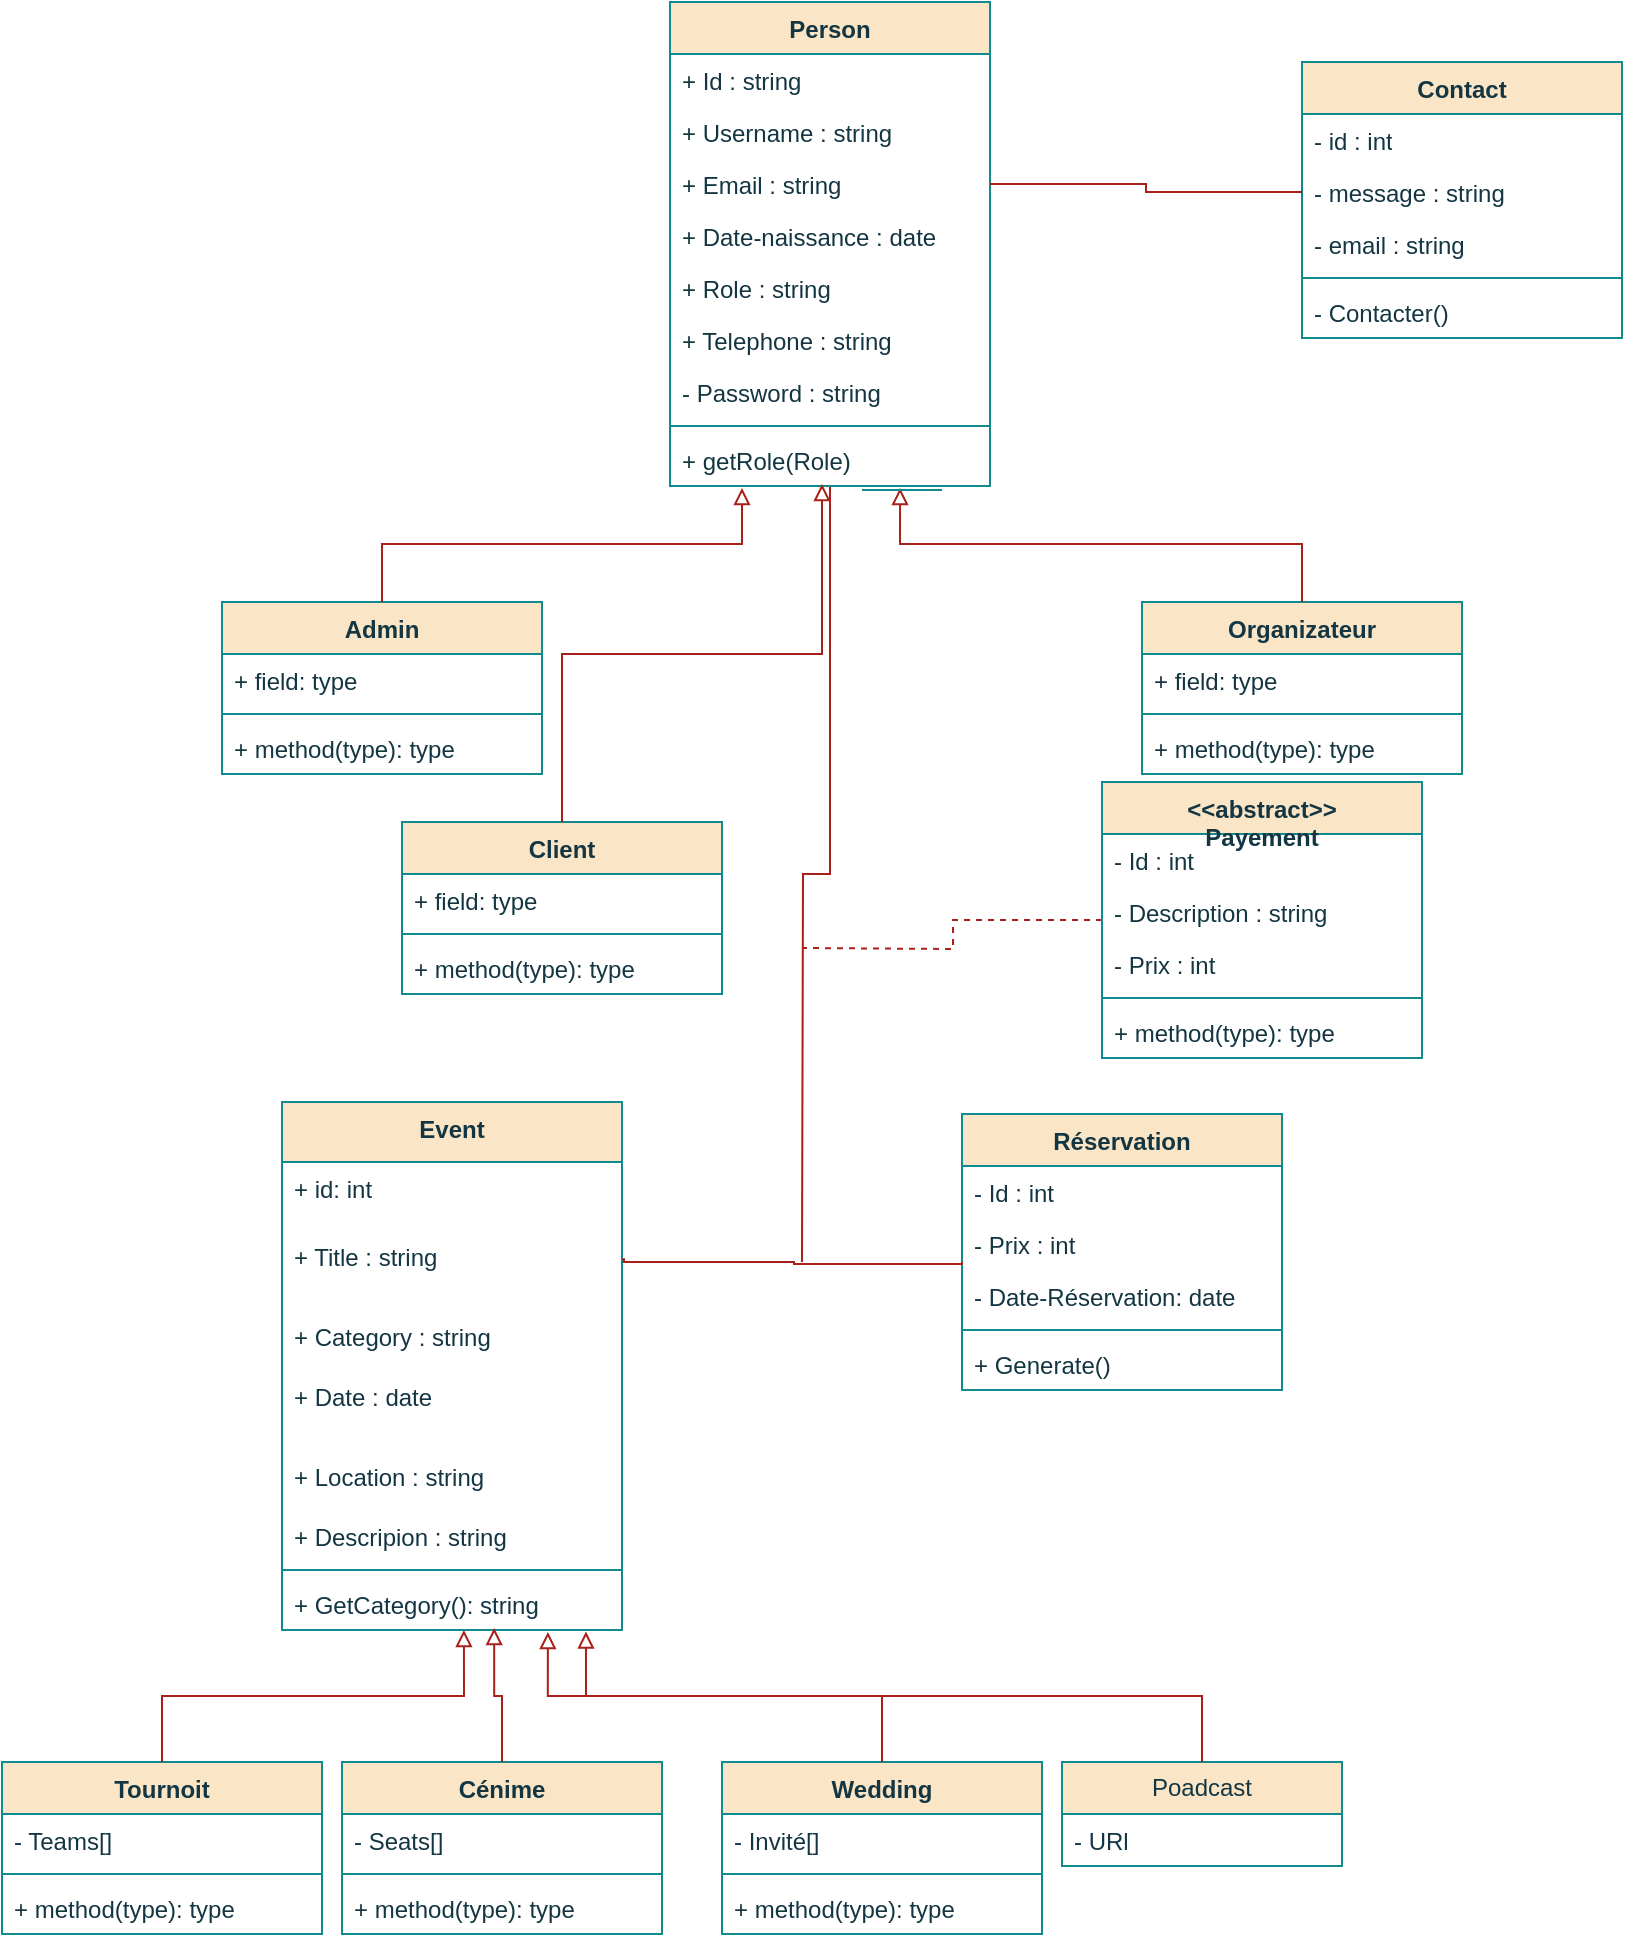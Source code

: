 <mxfile version="22.1.18" type="device">
  <diagram id="C5RBs43oDa-KdzZeNtuy" name="Page-1">
    <mxGraphModel dx="926" dy="1771" grid="1" gridSize="10" guides="1" tooltips="1" connect="1" arrows="1" fold="1" page="1" pageScale="1" pageWidth="827" pageHeight="1169" math="0" shadow="0">
      <root>
        <mxCell id="WIyWlLk6GJQsqaUBKTNV-0" />
        <mxCell id="WIyWlLk6GJQsqaUBKTNV-1" parent="WIyWlLk6GJQsqaUBKTNV-0" />
        <mxCell id="C8Jg4GLOTaOP1UVlrHv9-0" value="Event" style="swimlane;fontStyle=1;align=center;verticalAlign=top;childLayout=stackLayout;horizontal=1;startSize=30;horizontalStack=0;resizeParent=1;resizeParentMax=0;resizeLast=0;collapsible=1;marginBottom=0;whiteSpace=wrap;html=1;labelBackgroundColor=none;fillColor=#FAE5C7;strokeColor=#0F8B8D;fontColor=#143642;" parent="WIyWlLk6GJQsqaUBKTNV-1" vertex="1">
          <mxGeometry x="140" y="300" width="170" height="264" as="geometry">
            <mxRectangle x="170" y="280" width="70" height="30" as="alternateBounds" />
          </mxGeometry>
        </mxCell>
        <mxCell id="C8Jg4GLOTaOP1UVlrHv9-5" value="+ id: int" style="text;strokeColor=none;fillColor=none;align=left;verticalAlign=top;spacingLeft=4;spacingRight=4;overflow=hidden;rotatable=0;points=[[0,0.5],[1,0.5]];portConstraint=eastwest;whiteSpace=wrap;html=1;labelBackgroundColor=none;fontColor=#143642;" parent="C8Jg4GLOTaOP1UVlrHv9-0" vertex="1">
          <mxGeometry y="30" width="170" height="34" as="geometry" />
        </mxCell>
        <mxCell id="C8Jg4GLOTaOP1UVlrHv9-1" value="+ Title : string" style="text;strokeColor=none;fillColor=none;align=left;verticalAlign=top;spacingLeft=4;spacingRight=4;overflow=hidden;rotatable=0;points=[[0,0.5],[1,0.5]];portConstraint=eastwest;whiteSpace=wrap;html=1;labelBackgroundColor=none;fontColor=#143642;" parent="C8Jg4GLOTaOP1UVlrHv9-0" vertex="1">
          <mxGeometry y="64" width="170" height="40" as="geometry" />
        </mxCell>
        <mxCell id="C8Jg4GLOTaOP1UVlrHv9-6" value="+ Category : string" style="text;strokeColor=none;fillColor=none;align=left;verticalAlign=top;spacingLeft=4;spacingRight=4;overflow=hidden;rotatable=0;points=[[0,0.5],[1,0.5]];portConstraint=eastwest;whiteSpace=wrap;html=1;labelBackgroundColor=none;fontColor=#143642;" parent="C8Jg4GLOTaOP1UVlrHv9-0" vertex="1">
          <mxGeometry y="104" width="170" height="30" as="geometry" />
        </mxCell>
        <mxCell id="C8Jg4GLOTaOP1UVlrHv9-7" value="+ Date : date" style="text;strokeColor=none;fillColor=none;align=left;verticalAlign=top;spacingLeft=4;spacingRight=4;overflow=hidden;rotatable=0;points=[[0,0.5],[1,0.5]];portConstraint=eastwest;whiteSpace=wrap;html=1;labelBackgroundColor=none;fontColor=#143642;" parent="C8Jg4GLOTaOP1UVlrHv9-0" vertex="1">
          <mxGeometry y="134" width="170" height="40" as="geometry" />
        </mxCell>
        <mxCell id="C8Jg4GLOTaOP1UVlrHv9-8" value="+ Location : string" style="text;strokeColor=none;fillColor=none;align=left;verticalAlign=top;spacingLeft=4;spacingRight=4;overflow=hidden;rotatable=0;points=[[0,0.5],[1,0.5]];portConstraint=eastwest;whiteSpace=wrap;html=1;labelBackgroundColor=none;fontColor=#143642;" parent="C8Jg4GLOTaOP1UVlrHv9-0" vertex="1">
          <mxGeometry y="174" width="170" height="30" as="geometry" />
        </mxCell>
        <mxCell id="k6aC6SXD4nIpMiGlG9l8-5" value="+ Descripion : string" style="text;strokeColor=none;fillColor=none;align=left;verticalAlign=top;spacingLeft=4;spacingRight=4;overflow=hidden;rotatable=0;points=[[0,0.5],[1,0.5]];portConstraint=eastwest;whiteSpace=wrap;html=1;labelBackgroundColor=none;fontColor=#143642;" vertex="1" parent="C8Jg4GLOTaOP1UVlrHv9-0">
          <mxGeometry y="204" width="170" height="26" as="geometry" />
        </mxCell>
        <mxCell id="C8Jg4GLOTaOP1UVlrHv9-2" value="" style="line;strokeWidth=1;fillColor=none;align=left;verticalAlign=middle;spacingTop=-1;spacingLeft=3;spacingRight=3;rotatable=0;labelPosition=right;points=[];portConstraint=eastwest;labelBackgroundColor=none;strokeColor=#0F8B8D;fontColor=#143642;" parent="C8Jg4GLOTaOP1UVlrHv9-0" vertex="1">
          <mxGeometry y="230" width="170" height="8" as="geometry" />
        </mxCell>
        <mxCell id="C8Jg4GLOTaOP1UVlrHv9-3" value="+ GetCategory(): string" style="text;strokeColor=none;fillColor=none;align=left;verticalAlign=top;spacingLeft=4;spacingRight=4;overflow=hidden;rotatable=0;points=[[0,0.5],[1,0.5]];portConstraint=eastwest;whiteSpace=wrap;html=1;labelBackgroundColor=none;fontColor=#143642;" parent="C8Jg4GLOTaOP1UVlrHv9-0" vertex="1">
          <mxGeometry y="238" width="170" height="26" as="geometry" />
        </mxCell>
        <mxCell id="C8Jg4GLOTaOP1UVlrHv9-9" value="Tournoit" style="swimlane;fontStyle=1;align=center;verticalAlign=top;childLayout=stackLayout;horizontal=1;startSize=26;horizontalStack=0;resizeParent=1;resizeParentMax=0;resizeLast=0;collapsible=1;marginBottom=0;whiteSpace=wrap;html=1;labelBackgroundColor=none;fillColor=#FAE5C7;strokeColor=#0F8B8D;fontColor=#143642;" parent="WIyWlLk6GJQsqaUBKTNV-1" vertex="1">
          <mxGeometry y="630" width="160" height="86" as="geometry" />
        </mxCell>
        <mxCell id="C8Jg4GLOTaOP1UVlrHv9-10" value="- Teams[]" style="text;strokeColor=none;fillColor=none;align=left;verticalAlign=top;spacingLeft=4;spacingRight=4;overflow=hidden;rotatable=0;points=[[0,0.5],[1,0.5]];portConstraint=eastwest;whiteSpace=wrap;html=1;labelBackgroundColor=none;fontColor=#143642;" parent="C8Jg4GLOTaOP1UVlrHv9-9" vertex="1">
          <mxGeometry y="26" width="160" height="26" as="geometry" />
        </mxCell>
        <mxCell id="C8Jg4GLOTaOP1UVlrHv9-11" value="" style="line;strokeWidth=1;fillColor=none;align=left;verticalAlign=middle;spacingTop=-1;spacingLeft=3;spacingRight=3;rotatable=0;labelPosition=right;points=[];portConstraint=eastwest;labelBackgroundColor=none;strokeColor=#0F8B8D;fontColor=#143642;" parent="C8Jg4GLOTaOP1UVlrHv9-9" vertex="1">
          <mxGeometry y="52" width="160" height="8" as="geometry" />
        </mxCell>
        <mxCell id="C8Jg4GLOTaOP1UVlrHv9-12" value="+ method(type): type" style="text;strokeColor=none;fillColor=none;align=left;verticalAlign=top;spacingLeft=4;spacingRight=4;overflow=hidden;rotatable=0;points=[[0,0.5],[1,0.5]];portConstraint=eastwest;whiteSpace=wrap;html=1;labelBackgroundColor=none;fontColor=#143642;" parent="C8Jg4GLOTaOP1UVlrHv9-9" vertex="1">
          <mxGeometry y="60" width="160" height="26" as="geometry" />
        </mxCell>
        <mxCell id="C8Jg4GLOTaOP1UVlrHv9-13" style="edgeStyle=orthogonalEdgeStyle;rounded=0;orthogonalLoop=1;jettySize=auto;html=1;entryX=0.535;entryY=1;entryDx=0;entryDy=0;entryPerimeter=0;strokeWidth=1;endArrow=block;endFill=0;labelBackgroundColor=none;fontColor=default;strokeColor=#A8201A;" parent="WIyWlLk6GJQsqaUBKTNV-1" source="C8Jg4GLOTaOP1UVlrHv9-9" target="C8Jg4GLOTaOP1UVlrHv9-3" edge="1">
          <mxGeometry relative="1" as="geometry" />
        </mxCell>
        <mxCell id="C8Jg4GLOTaOP1UVlrHv9-14" value="Cénime" style="swimlane;fontStyle=1;align=center;verticalAlign=top;childLayout=stackLayout;horizontal=1;startSize=26;horizontalStack=0;resizeParent=1;resizeParentMax=0;resizeLast=0;collapsible=1;marginBottom=0;whiteSpace=wrap;html=1;labelBackgroundColor=none;fillColor=#FAE5C7;strokeColor=#0F8B8D;fontColor=#143642;" parent="WIyWlLk6GJQsqaUBKTNV-1" vertex="1">
          <mxGeometry x="170" y="630" width="160" height="86" as="geometry" />
        </mxCell>
        <mxCell id="C8Jg4GLOTaOP1UVlrHv9-15" value="- Seats[]" style="text;strokeColor=none;fillColor=none;align=left;verticalAlign=top;spacingLeft=4;spacingRight=4;overflow=hidden;rotatable=0;points=[[0,0.5],[1,0.5]];portConstraint=eastwest;whiteSpace=wrap;html=1;labelBackgroundColor=none;fontColor=#143642;" parent="C8Jg4GLOTaOP1UVlrHv9-14" vertex="1">
          <mxGeometry y="26" width="160" height="26" as="geometry" />
        </mxCell>
        <mxCell id="C8Jg4GLOTaOP1UVlrHv9-16" value="" style="line;strokeWidth=1;fillColor=none;align=left;verticalAlign=middle;spacingTop=-1;spacingLeft=3;spacingRight=3;rotatable=0;labelPosition=right;points=[];portConstraint=eastwest;labelBackgroundColor=none;strokeColor=#0F8B8D;fontColor=#143642;" parent="C8Jg4GLOTaOP1UVlrHv9-14" vertex="1">
          <mxGeometry y="52" width="160" height="8" as="geometry" />
        </mxCell>
        <mxCell id="C8Jg4GLOTaOP1UVlrHv9-17" value="+ method(type): type" style="text;strokeColor=none;fillColor=none;align=left;verticalAlign=top;spacingLeft=4;spacingRight=4;overflow=hidden;rotatable=0;points=[[0,0.5],[1,0.5]];portConstraint=eastwest;whiteSpace=wrap;html=1;labelBackgroundColor=none;fontColor=#143642;" parent="C8Jg4GLOTaOP1UVlrHv9-14" vertex="1">
          <mxGeometry y="60" width="160" height="26" as="geometry" />
        </mxCell>
        <mxCell id="C8Jg4GLOTaOP1UVlrHv9-19" style="edgeStyle=orthogonalEdgeStyle;rounded=0;orthogonalLoop=1;jettySize=auto;html=1;entryX=0.624;entryY=0.962;entryDx=0;entryDy=0;entryPerimeter=0;endArrow=block;endFill=0;labelBackgroundColor=none;fontColor=default;strokeColor=#A8201A;" parent="WIyWlLk6GJQsqaUBKTNV-1" source="C8Jg4GLOTaOP1UVlrHv9-14" target="C8Jg4GLOTaOP1UVlrHv9-3" edge="1">
          <mxGeometry relative="1" as="geometry" />
        </mxCell>
        <mxCell id="C8Jg4GLOTaOP1UVlrHv9-23" value="Wedding" style="swimlane;fontStyle=1;align=center;verticalAlign=top;childLayout=stackLayout;horizontal=1;startSize=26;horizontalStack=0;resizeParent=1;resizeParentMax=0;resizeLast=0;collapsible=1;marginBottom=0;whiteSpace=wrap;html=1;labelBackgroundColor=none;fillColor=#FAE5C7;strokeColor=#0F8B8D;fontColor=#143642;" parent="WIyWlLk6GJQsqaUBKTNV-1" vertex="1">
          <mxGeometry x="360" y="630" width="160" height="86" as="geometry" />
        </mxCell>
        <mxCell id="C8Jg4GLOTaOP1UVlrHv9-24" value="- Invité[]" style="text;strokeColor=none;fillColor=none;align=left;verticalAlign=top;spacingLeft=4;spacingRight=4;overflow=hidden;rotatable=0;points=[[0,0.5],[1,0.5]];portConstraint=eastwest;whiteSpace=wrap;html=1;labelBackgroundColor=none;fontColor=#143642;" parent="C8Jg4GLOTaOP1UVlrHv9-23" vertex="1">
          <mxGeometry y="26" width="160" height="26" as="geometry" />
        </mxCell>
        <mxCell id="C8Jg4GLOTaOP1UVlrHv9-25" value="" style="line;strokeWidth=1;fillColor=none;align=left;verticalAlign=middle;spacingTop=-1;spacingLeft=3;spacingRight=3;rotatable=0;labelPosition=right;points=[];portConstraint=eastwest;labelBackgroundColor=none;strokeColor=#0F8B8D;fontColor=#143642;" parent="C8Jg4GLOTaOP1UVlrHv9-23" vertex="1">
          <mxGeometry y="52" width="160" height="8" as="geometry" />
        </mxCell>
        <mxCell id="C8Jg4GLOTaOP1UVlrHv9-26" value="+ method(type): type" style="text;strokeColor=none;fillColor=none;align=left;verticalAlign=top;spacingLeft=4;spacingRight=4;overflow=hidden;rotatable=0;points=[[0,0.5],[1,0.5]];portConstraint=eastwest;whiteSpace=wrap;html=1;labelBackgroundColor=none;fontColor=#143642;" parent="C8Jg4GLOTaOP1UVlrHv9-23" vertex="1">
          <mxGeometry y="60" width="160" height="26" as="geometry" />
        </mxCell>
        <mxCell id="C8Jg4GLOTaOP1UVlrHv9-27" style="edgeStyle=orthogonalEdgeStyle;rounded=0;orthogonalLoop=1;jettySize=auto;html=1;entryX=0.894;entryY=1.029;entryDx=0;entryDy=0;entryPerimeter=0;endArrow=block;endFill=0;labelBackgroundColor=none;fontColor=default;strokeColor=#A8201A;" parent="WIyWlLk6GJQsqaUBKTNV-1" source="C8Jg4GLOTaOP1UVlrHv9-23" target="C8Jg4GLOTaOP1UVlrHv9-3" edge="1">
          <mxGeometry relative="1" as="geometry" />
        </mxCell>
        <mxCell id="C8Jg4GLOTaOP1UVlrHv9-28" value="Réservation" style="swimlane;fontStyle=1;align=center;verticalAlign=top;childLayout=stackLayout;horizontal=1;startSize=26;horizontalStack=0;resizeParent=1;resizeParentMax=0;resizeLast=0;collapsible=1;marginBottom=0;whiteSpace=wrap;html=1;labelBackgroundColor=none;fillColor=#FAE5C7;strokeColor=#0F8B8D;fontColor=#143642;" parent="WIyWlLk6GJQsqaUBKTNV-1" vertex="1">
          <mxGeometry x="480" y="306" width="160" height="138" as="geometry" />
        </mxCell>
        <mxCell id="C8Jg4GLOTaOP1UVlrHv9-29" value="- Id : int" style="text;strokeColor=none;fillColor=none;align=left;verticalAlign=top;spacingLeft=4;spacingRight=4;overflow=hidden;rotatable=0;points=[[0,0.5],[1,0.5]];portConstraint=eastwest;whiteSpace=wrap;html=1;labelBackgroundColor=none;fontColor=#143642;" parent="C8Jg4GLOTaOP1UVlrHv9-28" vertex="1">
          <mxGeometry y="26" width="160" height="26" as="geometry" />
        </mxCell>
        <mxCell id="C8Jg4GLOTaOP1UVlrHv9-33" value="- Prix : int" style="text;strokeColor=none;fillColor=none;align=left;verticalAlign=top;spacingLeft=4;spacingRight=4;overflow=hidden;rotatable=0;points=[[0,0.5],[1,0.5]];portConstraint=eastwest;whiteSpace=wrap;html=1;labelBackgroundColor=none;fontColor=#143642;" parent="C8Jg4GLOTaOP1UVlrHv9-28" vertex="1">
          <mxGeometry y="52" width="160" height="26" as="geometry" />
        </mxCell>
        <mxCell id="C8Jg4GLOTaOP1UVlrHv9-32" value="- Date-Réservation: date" style="text;strokeColor=none;fillColor=none;align=left;verticalAlign=top;spacingLeft=4;spacingRight=4;overflow=hidden;rotatable=0;points=[[0,0.5],[1,0.5]];portConstraint=eastwest;whiteSpace=wrap;html=1;labelBackgroundColor=none;fontColor=#143642;" parent="C8Jg4GLOTaOP1UVlrHv9-28" vertex="1">
          <mxGeometry y="78" width="160" height="26" as="geometry" />
        </mxCell>
        <mxCell id="C8Jg4GLOTaOP1UVlrHv9-30" value="" style="line;strokeWidth=1;fillColor=none;align=left;verticalAlign=middle;spacingTop=-1;spacingLeft=3;spacingRight=3;rotatable=0;labelPosition=right;points=[];portConstraint=eastwest;labelBackgroundColor=none;strokeColor=#0F8B8D;fontColor=#143642;" parent="C8Jg4GLOTaOP1UVlrHv9-28" vertex="1">
          <mxGeometry y="104" width="160" height="8" as="geometry" />
        </mxCell>
        <mxCell id="C8Jg4GLOTaOP1UVlrHv9-31" value="+ Generate()" style="text;strokeColor=none;fillColor=none;align=left;verticalAlign=top;spacingLeft=4;spacingRight=4;overflow=hidden;rotatable=0;points=[[0,0.5],[1,0.5]];portConstraint=eastwest;whiteSpace=wrap;html=1;labelBackgroundColor=none;fontColor=#143642;" parent="C8Jg4GLOTaOP1UVlrHv9-28" vertex="1">
          <mxGeometry y="112" width="160" height="26" as="geometry" />
        </mxCell>
        <mxCell id="C8Jg4GLOTaOP1UVlrHv9-34" style="edgeStyle=orthogonalEdgeStyle;rounded=0;orthogonalLoop=1;jettySize=auto;html=1;entryX=0.941;entryY=0.375;entryDx=0;entryDy=0;entryPerimeter=0;endArrow=none;endFill=0;labelBackgroundColor=none;fontColor=default;strokeColor=#A8201A;" parent="WIyWlLk6GJQsqaUBKTNV-1" edge="1">
          <mxGeometry relative="1" as="geometry">
            <mxPoint x="480" y="380" as="sourcePoint" />
            <mxPoint x="310" y="378.58" as="targetPoint" />
            <Array as="points">
              <mxPoint x="480" y="381" />
              <mxPoint x="396" y="381" />
              <mxPoint x="311" y="380" />
              <mxPoint x="311" y="379" />
            </Array>
          </mxGeometry>
        </mxCell>
        <mxCell id="hgpcZHWGiQ_9T7HxV5p5-0" value="Poadcast" style="swimlane;fontStyle=0;childLayout=stackLayout;horizontal=1;startSize=26;horizontalStack=0;resizeParent=1;resizeParentMax=0;resizeLast=0;collapsible=1;marginBottom=0;whiteSpace=wrap;html=1;labelBackgroundColor=none;fillColor=#FAE5C7;strokeColor=#0F8B8D;fontColor=#143642;" parent="WIyWlLk6GJQsqaUBKTNV-1" vertex="1">
          <mxGeometry x="530" y="630" width="140" height="52" as="geometry" />
        </mxCell>
        <mxCell id="hgpcZHWGiQ_9T7HxV5p5-1" value="- URl" style="text;strokeColor=none;fillColor=none;align=left;verticalAlign=top;spacingLeft=4;spacingRight=4;overflow=hidden;rotatable=0;points=[[0,0.5],[1,0.5]];portConstraint=eastwest;whiteSpace=wrap;html=1;labelBackgroundColor=none;fontColor=#143642;" parent="hgpcZHWGiQ_9T7HxV5p5-0" vertex="1">
          <mxGeometry y="26" width="140" height="26" as="geometry" />
        </mxCell>
        <mxCell id="hgpcZHWGiQ_9T7HxV5p5-4" style="edgeStyle=orthogonalEdgeStyle;rounded=0;orthogonalLoop=1;jettySize=auto;html=1;entryX=0.782;entryY=1.038;entryDx=0;entryDy=0;entryPerimeter=0;endArrow=block;endFill=0;labelBackgroundColor=none;fontColor=default;strokeColor=#A8201A;" parent="WIyWlLk6GJQsqaUBKTNV-1" source="hgpcZHWGiQ_9T7HxV5p5-0" target="C8Jg4GLOTaOP1UVlrHv9-3" edge="1">
          <mxGeometry relative="1" as="geometry" />
        </mxCell>
        <mxCell id="k6aC6SXD4nIpMiGlG9l8-26" style="edgeStyle=orthogonalEdgeStyle;rounded=0;orthogonalLoop=1;jettySize=auto;html=1;endArrow=none;endFill=0;labelBackgroundColor=none;fontColor=default;strokeColor=#A8201A;" edge="1" parent="WIyWlLk6GJQsqaUBKTNV-1" source="72qzzUWW6DQpB9Z6m-8v-10">
          <mxGeometry relative="1" as="geometry">
            <mxPoint x="400" y="380" as="targetPoint" />
          </mxGeometry>
        </mxCell>
        <mxCell id="72qzzUWW6DQpB9Z6m-8v-10" value="Person" style="swimlane;fontStyle=1;align=center;verticalAlign=top;childLayout=stackLayout;horizontal=1;startSize=26;horizontalStack=0;resizeParent=1;resizeParentMax=0;resizeLast=0;collapsible=1;marginBottom=0;whiteSpace=wrap;html=1;labelBackgroundColor=none;fillColor=#FAE5C7;strokeColor=#0F8B8D;fontColor=#143642;" parent="WIyWlLk6GJQsqaUBKTNV-1" vertex="1">
          <mxGeometry x="334" y="-250" width="160" height="242" as="geometry" />
        </mxCell>
        <mxCell id="k6aC6SXD4nIpMiGlG9l8-0" value="+ Id : string" style="text;strokeColor=none;fillColor=none;align=left;verticalAlign=top;spacingLeft=4;spacingRight=4;overflow=hidden;rotatable=0;points=[[0,0.5],[1,0.5]];portConstraint=eastwest;whiteSpace=wrap;html=1;labelBackgroundColor=none;fontColor=#143642;" vertex="1" parent="72qzzUWW6DQpB9Z6m-8v-10">
          <mxGeometry y="26" width="160" height="26" as="geometry" />
        </mxCell>
        <mxCell id="72qzzUWW6DQpB9Z6m-8v-11" value="+ Username : string" style="text;strokeColor=none;fillColor=none;align=left;verticalAlign=top;spacingLeft=4;spacingRight=4;overflow=hidden;rotatable=0;points=[[0,0.5],[1,0.5]];portConstraint=eastwest;whiteSpace=wrap;html=1;labelBackgroundColor=none;fontColor=#143642;" parent="72qzzUWW6DQpB9Z6m-8v-10" vertex="1">
          <mxGeometry y="52" width="160" height="26" as="geometry" />
        </mxCell>
        <mxCell id="k6aC6SXD4nIpMiGlG9l8-6" value="+ Email : string" style="text;strokeColor=none;fillColor=none;align=left;verticalAlign=top;spacingLeft=4;spacingRight=4;overflow=hidden;rotatable=0;points=[[0,0.5],[1,0.5]];portConstraint=eastwest;whiteSpace=wrap;html=1;labelBackgroundColor=none;fontColor=#143642;" vertex="1" parent="72qzzUWW6DQpB9Z6m-8v-10">
          <mxGeometry y="78" width="160" height="26" as="geometry" />
        </mxCell>
        <mxCell id="k6aC6SXD4nIpMiGlG9l8-7" value="+ Date-naissance : date" style="text;strokeColor=none;fillColor=none;align=left;verticalAlign=top;spacingLeft=4;spacingRight=4;overflow=hidden;rotatable=0;points=[[0,0.5],[1,0.5]];portConstraint=eastwest;whiteSpace=wrap;html=1;labelBackgroundColor=none;fontColor=#143642;" vertex="1" parent="72qzzUWW6DQpB9Z6m-8v-10">
          <mxGeometry y="104" width="160" height="26" as="geometry" />
        </mxCell>
        <mxCell id="k6aC6SXD4nIpMiGlG9l8-8" value="+ Role : string" style="text;strokeColor=none;fillColor=none;align=left;verticalAlign=top;spacingLeft=4;spacingRight=4;overflow=hidden;rotatable=0;points=[[0,0.5],[1,0.5]];portConstraint=eastwest;whiteSpace=wrap;html=1;labelBackgroundColor=none;fontColor=#143642;" vertex="1" parent="72qzzUWW6DQpB9Z6m-8v-10">
          <mxGeometry y="130" width="160" height="26" as="geometry" />
        </mxCell>
        <mxCell id="k6aC6SXD4nIpMiGlG9l8-9" value="+ Telephone : string" style="text;strokeColor=none;fillColor=none;align=left;verticalAlign=top;spacingLeft=4;spacingRight=4;overflow=hidden;rotatable=0;points=[[0,0.5],[1,0.5]];portConstraint=eastwest;whiteSpace=wrap;html=1;labelBackgroundColor=none;fontColor=#143642;" vertex="1" parent="72qzzUWW6DQpB9Z6m-8v-10">
          <mxGeometry y="156" width="160" height="26" as="geometry" />
        </mxCell>
        <mxCell id="k6aC6SXD4nIpMiGlG9l8-10" value="- Password : string" style="text;strokeColor=none;fillColor=none;align=left;verticalAlign=top;spacingLeft=4;spacingRight=4;overflow=hidden;rotatable=0;points=[[0,0.5],[1,0.5]];portConstraint=eastwest;whiteSpace=wrap;html=1;labelBackgroundColor=none;fontColor=#143642;" vertex="1" parent="72qzzUWW6DQpB9Z6m-8v-10">
          <mxGeometry y="182" width="160" height="26" as="geometry" />
        </mxCell>
        <mxCell id="72qzzUWW6DQpB9Z6m-8v-12" value="" style="line;strokeWidth=1;fillColor=none;align=left;verticalAlign=middle;spacingTop=-1;spacingLeft=3;spacingRight=3;rotatable=0;labelPosition=right;points=[];portConstraint=eastwest;labelBackgroundColor=none;strokeColor=#0F8B8D;fontColor=#143642;" parent="72qzzUWW6DQpB9Z6m-8v-10" vertex="1">
          <mxGeometry y="208" width="160" height="8" as="geometry" />
        </mxCell>
        <mxCell id="72qzzUWW6DQpB9Z6m-8v-13" value="+ getRole(Role)" style="text;strokeColor=none;fillColor=none;align=left;verticalAlign=top;spacingLeft=4;spacingRight=4;overflow=hidden;rotatable=0;points=[[0,0.5],[1,0.5]];portConstraint=eastwest;whiteSpace=wrap;html=1;labelBackgroundColor=none;fontColor=#143642;" parent="72qzzUWW6DQpB9Z6m-8v-10" vertex="1">
          <mxGeometry y="216" width="160" height="26" as="geometry" />
        </mxCell>
        <mxCell id="k6aC6SXD4nIpMiGlG9l8-11" value="Admin" style="swimlane;fontStyle=1;align=center;verticalAlign=top;childLayout=stackLayout;horizontal=1;startSize=26;horizontalStack=0;resizeParent=1;resizeParentMax=0;resizeLast=0;collapsible=1;marginBottom=0;whiteSpace=wrap;html=1;labelBackgroundColor=none;fillColor=#FAE5C7;strokeColor=#0F8B8D;fontColor=#143642;" vertex="1" parent="WIyWlLk6GJQsqaUBKTNV-1">
          <mxGeometry x="110" y="50" width="160" height="86" as="geometry" />
        </mxCell>
        <mxCell id="k6aC6SXD4nIpMiGlG9l8-12" value="+ field: type" style="text;strokeColor=none;fillColor=none;align=left;verticalAlign=top;spacingLeft=4;spacingRight=4;overflow=hidden;rotatable=0;points=[[0,0.5],[1,0.5]];portConstraint=eastwest;whiteSpace=wrap;html=1;labelBackgroundColor=none;fontColor=#143642;" vertex="1" parent="k6aC6SXD4nIpMiGlG9l8-11">
          <mxGeometry y="26" width="160" height="26" as="geometry" />
        </mxCell>
        <mxCell id="k6aC6SXD4nIpMiGlG9l8-13" value="" style="line;strokeWidth=1;fillColor=none;align=left;verticalAlign=middle;spacingTop=-1;spacingLeft=3;spacingRight=3;rotatable=0;labelPosition=right;points=[];portConstraint=eastwest;labelBackgroundColor=none;strokeColor=#0F8B8D;fontColor=#143642;" vertex="1" parent="k6aC6SXD4nIpMiGlG9l8-11">
          <mxGeometry y="52" width="160" height="8" as="geometry" />
        </mxCell>
        <mxCell id="k6aC6SXD4nIpMiGlG9l8-14" value="+ method(type): type" style="text;strokeColor=none;fillColor=none;align=left;verticalAlign=top;spacingLeft=4;spacingRight=4;overflow=hidden;rotatable=0;points=[[0,0.5],[1,0.5]];portConstraint=eastwest;whiteSpace=wrap;html=1;labelBackgroundColor=none;fontColor=#143642;" vertex="1" parent="k6aC6SXD4nIpMiGlG9l8-11">
          <mxGeometry y="60" width="160" height="26" as="geometry" />
        </mxCell>
        <mxCell id="k6aC6SXD4nIpMiGlG9l8-15" value="Client" style="swimlane;fontStyle=1;align=center;verticalAlign=top;childLayout=stackLayout;horizontal=1;startSize=26;horizontalStack=0;resizeParent=1;resizeParentMax=0;resizeLast=0;collapsible=1;marginBottom=0;whiteSpace=wrap;html=1;labelBackgroundColor=none;fillColor=#FAE5C7;strokeColor=#0F8B8D;fontColor=#143642;" vertex="1" parent="WIyWlLk6GJQsqaUBKTNV-1">
          <mxGeometry x="200" y="160" width="160" height="86" as="geometry" />
        </mxCell>
        <mxCell id="k6aC6SXD4nIpMiGlG9l8-16" value="+ field: type" style="text;strokeColor=none;fillColor=none;align=left;verticalAlign=top;spacingLeft=4;spacingRight=4;overflow=hidden;rotatable=0;points=[[0,0.5],[1,0.5]];portConstraint=eastwest;whiteSpace=wrap;html=1;labelBackgroundColor=none;fontColor=#143642;" vertex="1" parent="k6aC6SXD4nIpMiGlG9l8-15">
          <mxGeometry y="26" width="160" height="26" as="geometry" />
        </mxCell>
        <mxCell id="k6aC6SXD4nIpMiGlG9l8-17" value="" style="line;strokeWidth=1;fillColor=none;align=left;verticalAlign=middle;spacingTop=-1;spacingLeft=3;spacingRight=3;rotatable=0;labelPosition=right;points=[];portConstraint=eastwest;labelBackgroundColor=none;strokeColor=#0F8B8D;fontColor=#143642;" vertex="1" parent="k6aC6SXD4nIpMiGlG9l8-15">
          <mxGeometry y="52" width="160" height="8" as="geometry" />
        </mxCell>
        <mxCell id="k6aC6SXD4nIpMiGlG9l8-18" value="+ method(type): type" style="text;strokeColor=none;fillColor=none;align=left;verticalAlign=top;spacingLeft=4;spacingRight=4;overflow=hidden;rotatable=0;points=[[0,0.5],[1,0.5]];portConstraint=eastwest;whiteSpace=wrap;html=1;labelBackgroundColor=none;fontColor=#143642;" vertex="1" parent="k6aC6SXD4nIpMiGlG9l8-15">
          <mxGeometry y="60" width="160" height="26" as="geometry" />
        </mxCell>
        <mxCell id="k6aC6SXD4nIpMiGlG9l8-19" value="Organizateur" style="swimlane;fontStyle=1;align=center;verticalAlign=top;childLayout=stackLayout;horizontal=1;startSize=26;horizontalStack=0;resizeParent=1;resizeParentMax=0;resizeLast=0;collapsible=1;marginBottom=0;whiteSpace=wrap;html=1;labelBackgroundColor=none;fillColor=#FAE5C7;strokeColor=#0F8B8D;fontColor=#143642;" vertex="1" parent="WIyWlLk6GJQsqaUBKTNV-1">
          <mxGeometry x="570" y="50" width="160" height="86" as="geometry" />
        </mxCell>
        <mxCell id="k6aC6SXD4nIpMiGlG9l8-20" value="+ field: type" style="text;strokeColor=none;fillColor=none;align=left;verticalAlign=top;spacingLeft=4;spacingRight=4;overflow=hidden;rotatable=0;points=[[0,0.5],[1,0.5]];portConstraint=eastwest;whiteSpace=wrap;html=1;labelBackgroundColor=none;fontColor=#143642;" vertex="1" parent="k6aC6SXD4nIpMiGlG9l8-19">
          <mxGeometry y="26" width="160" height="26" as="geometry" />
        </mxCell>
        <mxCell id="k6aC6SXD4nIpMiGlG9l8-21" value="" style="line;strokeWidth=1;fillColor=none;align=left;verticalAlign=middle;spacingTop=-1;spacingLeft=3;spacingRight=3;rotatable=0;labelPosition=right;points=[];portConstraint=eastwest;labelBackgroundColor=none;strokeColor=#0F8B8D;fontColor=#143642;" vertex="1" parent="k6aC6SXD4nIpMiGlG9l8-19">
          <mxGeometry y="52" width="160" height="8" as="geometry" />
        </mxCell>
        <mxCell id="k6aC6SXD4nIpMiGlG9l8-22" value="+ method(type): type" style="text;strokeColor=none;fillColor=none;align=left;verticalAlign=top;spacingLeft=4;spacingRight=4;overflow=hidden;rotatable=0;points=[[0,0.5],[1,0.5]];portConstraint=eastwest;whiteSpace=wrap;html=1;labelBackgroundColor=none;fontColor=#143642;" vertex="1" parent="k6aC6SXD4nIpMiGlG9l8-19">
          <mxGeometry y="60" width="160" height="26" as="geometry" />
        </mxCell>
        <mxCell id="k6aC6SXD4nIpMiGlG9l8-23" style="edgeStyle=orthogonalEdgeStyle;rounded=0;orthogonalLoop=1;jettySize=auto;html=1;entryX=0.719;entryY=1.038;entryDx=0;entryDy=0;entryPerimeter=0;endArrow=block;endFill=0;labelBackgroundColor=none;fontColor=default;strokeColor=#A8201A;" edge="1" parent="WIyWlLk6GJQsqaUBKTNV-1" source="k6aC6SXD4nIpMiGlG9l8-19" target="72qzzUWW6DQpB9Z6m-8v-13">
          <mxGeometry relative="1" as="geometry" />
        </mxCell>
        <mxCell id="k6aC6SXD4nIpMiGlG9l8-24" style="edgeStyle=orthogonalEdgeStyle;rounded=0;orthogonalLoop=1;jettySize=auto;html=1;entryX=0.475;entryY=0.962;entryDx=0;entryDy=0;entryPerimeter=0;endArrow=block;endFill=0;labelBackgroundColor=none;fontColor=default;strokeColor=#A8201A;" edge="1" parent="WIyWlLk6GJQsqaUBKTNV-1" source="k6aC6SXD4nIpMiGlG9l8-15" target="72qzzUWW6DQpB9Z6m-8v-13">
          <mxGeometry relative="1" as="geometry" />
        </mxCell>
        <mxCell id="k6aC6SXD4nIpMiGlG9l8-25" style="edgeStyle=orthogonalEdgeStyle;rounded=0;orthogonalLoop=1;jettySize=auto;html=1;entryX=0.225;entryY=1.038;entryDx=0;entryDy=0;entryPerimeter=0;endArrow=block;endFill=0;labelBackgroundColor=none;fontColor=default;strokeColor=#A8201A;" edge="1" parent="WIyWlLk6GJQsqaUBKTNV-1" source="k6aC6SXD4nIpMiGlG9l8-11" target="72qzzUWW6DQpB9Z6m-8v-13">
          <mxGeometry relative="1" as="geometry" />
        </mxCell>
        <mxCell id="k6aC6SXD4nIpMiGlG9l8-31" style="edgeStyle=orthogonalEdgeStyle;rounded=0;orthogonalLoop=1;jettySize=auto;html=1;dashed=1;endArrow=none;endFill=0;labelBackgroundColor=none;fontColor=default;strokeColor=#A8201A;" edge="1" parent="WIyWlLk6GJQsqaUBKTNV-1" source="k6aC6SXD4nIpMiGlG9l8-27">
          <mxGeometry relative="1" as="geometry">
            <mxPoint x="400" y="223" as="targetPoint" />
          </mxGeometry>
        </mxCell>
        <mxCell id="k6aC6SXD4nIpMiGlG9l8-27" value="&amp;lt;&amp;lt;abstract&amp;gt;&amp;gt;&lt;br&gt;Payement" style="swimlane;fontStyle=1;align=center;verticalAlign=top;childLayout=stackLayout;horizontal=1;startSize=26;horizontalStack=0;resizeParent=1;resizeParentMax=0;resizeLast=0;collapsible=1;marginBottom=0;whiteSpace=wrap;html=1;labelBackgroundColor=none;fillColor=#FAE5C7;strokeColor=#0F8B8D;fontColor=#143642;" vertex="1" parent="WIyWlLk6GJQsqaUBKTNV-1">
          <mxGeometry x="550" y="140" width="160" height="138" as="geometry" />
        </mxCell>
        <mxCell id="k6aC6SXD4nIpMiGlG9l8-28" value="- Id : int" style="text;strokeColor=none;fillColor=none;align=left;verticalAlign=top;spacingLeft=4;spacingRight=4;overflow=hidden;rotatable=0;points=[[0,0.5],[1,0.5]];portConstraint=eastwest;whiteSpace=wrap;html=1;labelBackgroundColor=none;fontColor=#143642;" vertex="1" parent="k6aC6SXD4nIpMiGlG9l8-27">
          <mxGeometry y="26" width="160" height="26" as="geometry" />
        </mxCell>
        <mxCell id="k6aC6SXD4nIpMiGlG9l8-32" value="- Description : string" style="text;strokeColor=none;fillColor=none;align=left;verticalAlign=top;spacingLeft=4;spacingRight=4;overflow=hidden;rotatable=0;points=[[0,0.5],[1,0.5]];portConstraint=eastwest;whiteSpace=wrap;html=1;labelBackgroundColor=none;fontColor=#143642;" vertex="1" parent="k6aC6SXD4nIpMiGlG9l8-27">
          <mxGeometry y="52" width="160" height="26" as="geometry" />
        </mxCell>
        <mxCell id="k6aC6SXD4nIpMiGlG9l8-33" value="- Prix : int" style="text;strokeColor=none;fillColor=none;align=left;verticalAlign=top;spacingLeft=4;spacingRight=4;overflow=hidden;rotatable=0;points=[[0,0.5],[1,0.5]];portConstraint=eastwest;whiteSpace=wrap;html=1;labelBackgroundColor=none;fontColor=#143642;" vertex="1" parent="k6aC6SXD4nIpMiGlG9l8-27">
          <mxGeometry y="78" width="160" height="26" as="geometry" />
        </mxCell>
        <mxCell id="k6aC6SXD4nIpMiGlG9l8-29" value="" style="line;strokeWidth=1;fillColor=none;align=left;verticalAlign=middle;spacingTop=-1;spacingLeft=3;spacingRight=3;rotatable=0;labelPosition=right;points=[];portConstraint=eastwest;labelBackgroundColor=none;strokeColor=#0F8B8D;fontColor=#143642;" vertex="1" parent="k6aC6SXD4nIpMiGlG9l8-27">
          <mxGeometry y="104" width="160" height="8" as="geometry" />
        </mxCell>
        <mxCell id="k6aC6SXD4nIpMiGlG9l8-30" value="+ method(type): type" style="text;strokeColor=none;fillColor=none;align=left;verticalAlign=top;spacingLeft=4;spacingRight=4;overflow=hidden;rotatable=0;points=[[0,0.5],[1,0.5]];portConstraint=eastwest;whiteSpace=wrap;html=1;labelBackgroundColor=none;fontColor=#143642;" vertex="1" parent="k6aC6SXD4nIpMiGlG9l8-27">
          <mxGeometry y="112" width="160" height="26" as="geometry" />
        </mxCell>
        <mxCell id="k6aC6SXD4nIpMiGlG9l8-34" value="Contact" style="swimlane;fontStyle=1;align=center;verticalAlign=top;childLayout=stackLayout;horizontal=1;startSize=26;horizontalStack=0;resizeParent=1;resizeParentMax=0;resizeLast=0;collapsible=1;marginBottom=0;whiteSpace=wrap;html=1;labelBackgroundColor=none;fillColor=#FAE5C7;strokeColor=#0F8B8D;fontColor=#143642;" vertex="1" parent="WIyWlLk6GJQsqaUBKTNV-1">
          <mxGeometry x="650" y="-220" width="160" height="138" as="geometry" />
        </mxCell>
        <mxCell id="k6aC6SXD4nIpMiGlG9l8-35" value="- id : int" style="text;strokeColor=none;fillColor=none;align=left;verticalAlign=top;spacingLeft=4;spacingRight=4;overflow=hidden;rotatable=0;points=[[0,0.5],[1,0.5]];portConstraint=eastwest;whiteSpace=wrap;html=1;labelBackgroundColor=none;fontColor=#143642;" vertex="1" parent="k6aC6SXD4nIpMiGlG9l8-34">
          <mxGeometry y="26" width="160" height="26" as="geometry" />
        </mxCell>
        <mxCell id="k6aC6SXD4nIpMiGlG9l8-39" value="- message : string" style="text;strokeColor=none;fillColor=none;align=left;verticalAlign=top;spacingLeft=4;spacingRight=4;overflow=hidden;rotatable=0;points=[[0,0.5],[1,0.5]];portConstraint=eastwest;whiteSpace=wrap;html=1;labelBackgroundColor=none;fontColor=#143642;" vertex="1" parent="k6aC6SXD4nIpMiGlG9l8-34">
          <mxGeometry y="52" width="160" height="26" as="geometry" />
        </mxCell>
        <mxCell id="k6aC6SXD4nIpMiGlG9l8-38" value="- email : string" style="text;strokeColor=none;fillColor=none;align=left;verticalAlign=top;spacingLeft=4;spacingRight=4;overflow=hidden;rotatable=0;points=[[0,0.5],[1,0.5]];portConstraint=eastwest;whiteSpace=wrap;html=1;labelBackgroundColor=none;fontColor=#143642;" vertex="1" parent="k6aC6SXD4nIpMiGlG9l8-34">
          <mxGeometry y="78" width="160" height="26" as="geometry" />
        </mxCell>
        <mxCell id="k6aC6SXD4nIpMiGlG9l8-36" value="" style="line;strokeWidth=1;fillColor=none;align=left;verticalAlign=middle;spacingTop=-1;spacingLeft=3;spacingRight=3;rotatable=0;labelPosition=right;points=[];portConstraint=eastwest;labelBackgroundColor=none;strokeColor=#0F8B8D;fontColor=#143642;" vertex="1" parent="k6aC6SXD4nIpMiGlG9l8-34">
          <mxGeometry y="104" width="160" height="8" as="geometry" />
        </mxCell>
        <mxCell id="k6aC6SXD4nIpMiGlG9l8-37" value="- Contacter()" style="text;strokeColor=none;fillColor=none;align=left;verticalAlign=top;spacingLeft=4;spacingRight=4;overflow=hidden;rotatable=0;points=[[0,0.5],[1,0.5]];portConstraint=eastwest;whiteSpace=wrap;html=1;labelBackgroundColor=none;fontColor=#143642;" vertex="1" parent="k6aC6SXD4nIpMiGlG9l8-34">
          <mxGeometry y="112" width="160" height="26" as="geometry" />
        </mxCell>
        <mxCell id="k6aC6SXD4nIpMiGlG9l8-40" value="" style="line;strokeWidth=1;fillColor=none;align=left;verticalAlign=middle;spacingTop=-1;spacingLeft=3;spacingRight=3;rotatable=0;labelPosition=right;points=[];portConstraint=eastwest;labelBackgroundColor=none;strokeColor=#0F8B8D;fontColor=#143642;" vertex="1" parent="WIyWlLk6GJQsqaUBKTNV-1">
          <mxGeometry x="430" y="-10" width="40" height="8" as="geometry" />
        </mxCell>
        <mxCell id="k6aC6SXD4nIpMiGlG9l8-41" style="edgeStyle=orthogonalEdgeStyle;rounded=0;orthogonalLoop=1;jettySize=auto;html=1;entryX=0;entryY=0.5;entryDx=0;entryDy=0;endArrow=none;endFill=0;labelBackgroundColor=none;fontColor=default;strokeColor=#A8201A;" edge="1" parent="WIyWlLk6GJQsqaUBKTNV-1" source="k6aC6SXD4nIpMiGlG9l8-6" target="k6aC6SXD4nIpMiGlG9l8-39">
          <mxGeometry relative="1" as="geometry" />
        </mxCell>
      </root>
    </mxGraphModel>
  </diagram>
</mxfile>

